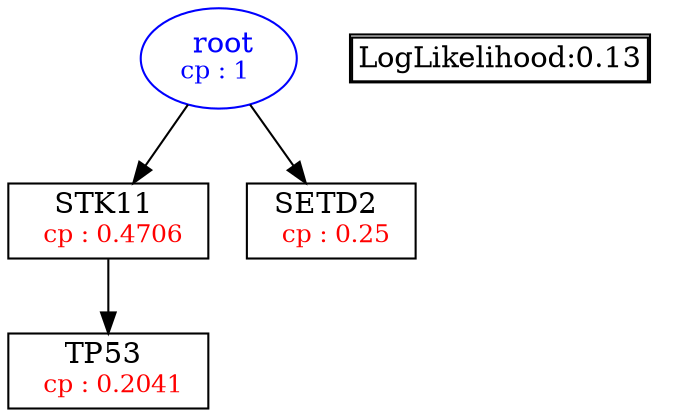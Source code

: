 digraph tree {
    "root" [label=<<font color='Blue'> root</font><br/><font color='Blue' POINT-SIZE='12'>cp : 1 </font>>, shape=oval, color=Blue];
    "S2" [label =<STK11 <br/> <font color='Red' POINT-SIZE='12'> cp : 0.4706 </font>>, shape=box];
    "S1" [label =<TP53 <br/> <font color='Red' POINT-SIZE='12'> cp : 0.2041 </font>>, shape=box];
    "S3" [label =<SETD2 <br/> <font color='Red' POINT-SIZE='12'> cp : 0.25 </font>>, shape=box];
    "root" -> "S2";
    "root" -> "S3";
    "S2" -> "S1";

    node[shape=plaintext]
    fontsize="10"
    struct1 [label=
    <<TABLE BORDER="1" CELLBORDER="1" CELLSPACING="0" >
    <TR><TD ALIGN="LEFT">LogLikelihood:0.13</TD></TR>
    </TABLE>>];

}
